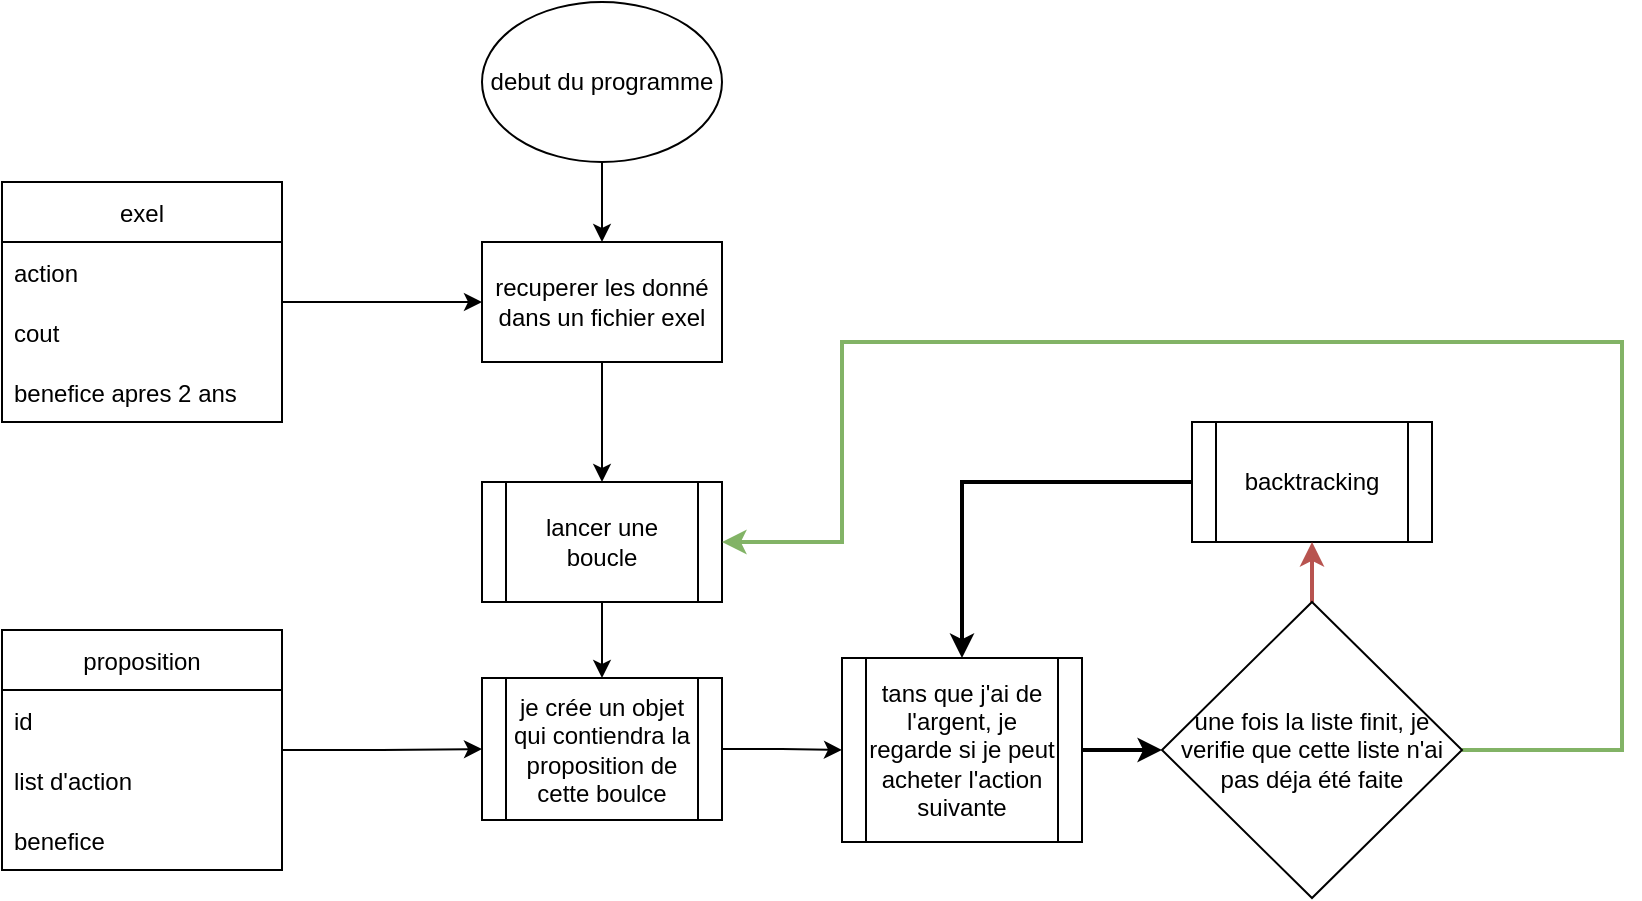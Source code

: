<mxfile version="16.6.3" type="device"><diagram id="5MLyHwI-gwPW9yz-Jp-d" name="Page-1"><mxGraphModel dx="996" dy="645" grid="1" gridSize="10" guides="1" tooltips="1" connect="1" arrows="1" fold="1" page="1" pageScale="1" pageWidth="1169" pageHeight="827" math="0" shadow="0"><root><mxCell id="0"/><mxCell id="1" parent="0"/><mxCell id="WQAMbg3amwWItzBdlfKl-7" style="edgeStyle=orthogonalEdgeStyle;rounded=0;orthogonalLoop=1;jettySize=auto;html=1;entryX=0.5;entryY=0;entryDx=0;entryDy=0;" edge="1" parent="1" source="WQAMbg3amwWItzBdlfKl-1" target="WQAMbg3amwWItzBdlfKl-2"><mxGeometry relative="1" as="geometry"/></mxCell><mxCell id="WQAMbg3amwWItzBdlfKl-1" value="debut du programme" style="ellipse;whiteSpace=wrap;html=1;" vertex="1" parent="1"><mxGeometry x="300" y="40" width="120" height="80" as="geometry"/></mxCell><mxCell id="WQAMbg3amwWItzBdlfKl-15" style="edgeStyle=orthogonalEdgeStyle;rounded=0;orthogonalLoop=1;jettySize=auto;html=1;entryX=0.5;entryY=0;entryDx=0;entryDy=0;" edge="1" parent="1" source="WQAMbg3amwWItzBdlfKl-2" target="WQAMbg3amwWItzBdlfKl-10"><mxGeometry relative="1" as="geometry"/></mxCell><mxCell id="WQAMbg3amwWItzBdlfKl-2" value="recuperer les donné dans un fichier exel" style="rounded=0;whiteSpace=wrap;html=1;" vertex="1" parent="1"><mxGeometry x="300" y="160" width="120" height="60" as="geometry"/></mxCell><mxCell id="WQAMbg3amwWItzBdlfKl-9" style="edgeStyle=orthogonalEdgeStyle;rounded=0;orthogonalLoop=1;jettySize=auto;html=1;entryX=0;entryY=0.5;entryDx=0;entryDy=0;" edge="1" parent="1" source="WQAMbg3amwWItzBdlfKl-3" target="WQAMbg3amwWItzBdlfKl-2"><mxGeometry relative="1" as="geometry"/></mxCell><mxCell id="WQAMbg3amwWItzBdlfKl-3" value="exel" style="swimlane;fontStyle=0;childLayout=stackLayout;horizontal=1;startSize=30;horizontalStack=0;resizeParent=1;resizeParentMax=0;resizeLast=0;collapsible=1;marginBottom=0;" vertex="1" parent="1"><mxGeometry x="60" y="130" width="140" height="120" as="geometry"/></mxCell><mxCell id="WQAMbg3amwWItzBdlfKl-4" value="action" style="text;strokeColor=none;fillColor=none;align=left;verticalAlign=middle;spacingLeft=4;spacingRight=4;overflow=hidden;points=[[0,0.5],[1,0.5]];portConstraint=eastwest;rotatable=0;" vertex="1" parent="WQAMbg3amwWItzBdlfKl-3"><mxGeometry y="30" width="140" height="30" as="geometry"/></mxCell><mxCell id="WQAMbg3amwWItzBdlfKl-5" value="cout" style="text;strokeColor=none;fillColor=none;align=left;verticalAlign=middle;spacingLeft=4;spacingRight=4;overflow=hidden;points=[[0,0.5],[1,0.5]];portConstraint=eastwest;rotatable=0;" vertex="1" parent="WQAMbg3amwWItzBdlfKl-3"><mxGeometry y="60" width="140" height="30" as="geometry"/></mxCell><mxCell id="WQAMbg3amwWItzBdlfKl-6" value="benefice apres 2 ans" style="text;strokeColor=none;fillColor=none;align=left;verticalAlign=middle;spacingLeft=4;spacingRight=4;overflow=hidden;points=[[0,0.5],[1,0.5]];portConstraint=eastwest;rotatable=0;" vertex="1" parent="WQAMbg3amwWItzBdlfKl-3"><mxGeometry y="90" width="140" height="30" as="geometry"/></mxCell><mxCell id="WQAMbg3amwWItzBdlfKl-18" style="edgeStyle=orthogonalEdgeStyle;rounded=0;orthogonalLoop=1;jettySize=auto;html=1;entryX=0.5;entryY=0;entryDx=0;entryDy=0;" edge="1" parent="1" source="WQAMbg3amwWItzBdlfKl-10" target="WQAMbg3amwWItzBdlfKl-16"><mxGeometry relative="1" as="geometry"/></mxCell><mxCell id="WQAMbg3amwWItzBdlfKl-10" value="lancer une boucle" style="shape=process;whiteSpace=wrap;html=1;backgroundOutline=1;" vertex="1" parent="1"><mxGeometry x="300" y="280" width="120" height="60" as="geometry"/></mxCell><mxCell id="WQAMbg3amwWItzBdlfKl-17" style="edgeStyle=orthogonalEdgeStyle;rounded=0;orthogonalLoop=1;jettySize=auto;html=1;entryX=0;entryY=0.5;entryDx=0;entryDy=0;" edge="1" parent="1" source="WQAMbg3amwWItzBdlfKl-11" target="WQAMbg3amwWItzBdlfKl-16"><mxGeometry relative="1" as="geometry"/></mxCell><mxCell id="WQAMbg3amwWItzBdlfKl-11" value="proposition" style="swimlane;fontStyle=0;childLayout=stackLayout;horizontal=1;startSize=30;horizontalStack=0;resizeParent=1;resizeParentMax=0;resizeLast=0;collapsible=1;marginBottom=0;" vertex="1" parent="1"><mxGeometry x="60" y="354" width="140" height="120" as="geometry"/></mxCell><mxCell id="WQAMbg3amwWItzBdlfKl-12" value="id" style="text;strokeColor=none;fillColor=none;align=left;verticalAlign=middle;spacingLeft=4;spacingRight=4;overflow=hidden;points=[[0,0.5],[1,0.5]];portConstraint=eastwest;rotatable=0;" vertex="1" parent="WQAMbg3amwWItzBdlfKl-11"><mxGeometry y="30" width="140" height="30" as="geometry"/></mxCell><mxCell id="WQAMbg3amwWItzBdlfKl-13" value="list d'action" style="text;strokeColor=none;fillColor=none;align=left;verticalAlign=middle;spacingLeft=4;spacingRight=4;overflow=hidden;points=[[0,0.5],[1,0.5]];portConstraint=eastwest;rotatable=0;" vertex="1" parent="WQAMbg3amwWItzBdlfKl-11"><mxGeometry y="60" width="140" height="30" as="geometry"/></mxCell><mxCell id="WQAMbg3amwWItzBdlfKl-14" value="benefice" style="text;strokeColor=none;fillColor=none;align=left;verticalAlign=middle;spacingLeft=4;spacingRight=4;overflow=hidden;points=[[0,0.5],[1,0.5]];portConstraint=eastwest;rotatable=0;" vertex="1" parent="WQAMbg3amwWItzBdlfKl-11"><mxGeometry y="90" width="140" height="30" as="geometry"/></mxCell><mxCell id="WQAMbg3amwWItzBdlfKl-23" style="edgeStyle=orthogonalEdgeStyle;rounded=0;orthogonalLoop=1;jettySize=auto;html=1;entryX=0;entryY=0.5;entryDx=0;entryDy=0;" edge="1" parent="1" source="WQAMbg3amwWItzBdlfKl-16" target="WQAMbg3amwWItzBdlfKl-19"><mxGeometry relative="1" as="geometry"/></mxCell><mxCell id="WQAMbg3amwWItzBdlfKl-16" value="je crée un objet qui contiendra la proposition de cette boulce" style="shape=process;whiteSpace=wrap;html=1;backgroundOutline=1;" vertex="1" parent="1"><mxGeometry x="300" y="378" width="120" height="71" as="geometry"/></mxCell><mxCell id="WQAMbg3amwWItzBdlfKl-24" style="edgeStyle=orthogonalEdgeStyle;rounded=0;orthogonalLoop=1;jettySize=auto;html=1;entryX=0;entryY=0.5;entryDx=0;entryDy=0;strokeWidth=2;" edge="1" parent="1" source="WQAMbg3amwWItzBdlfKl-19" target="WQAMbg3amwWItzBdlfKl-22"><mxGeometry relative="1" as="geometry"/></mxCell><mxCell id="WQAMbg3amwWItzBdlfKl-19" value="tans que j'ai de l'argent, je regarde si je peut acheter l'action suivante" style="shape=process;whiteSpace=wrap;html=1;backgroundOutline=1;" vertex="1" parent="1"><mxGeometry x="480" y="368" width="120" height="92" as="geometry"/></mxCell><mxCell id="WQAMbg3amwWItzBdlfKl-27" style="edgeStyle=orthogonalEdgeStyle;rounded=0;orthogonalLoop=1;jettySize=auto;html=1;entryX=0.5;entryY=0;entryDx=0;entryDy=0;strokeWidth=2;" edge="1" parent="1" source="WQAMbg3amwWItzBdlfKl-21" target="WQAMbg3amwWItzBdlfKl-19"><mxGeometry relative="1" as="geometry"/></mxCell><mxCell id="WQAMbg3amwWItzBdlfKl-21" value="backtracking" style="shape=process;whiteSpace=wrap;html=1;backgroundOutline=1;" vertex="1" parent="1"><mxGeometry x="655" y="250" width="120" height="60" as="geometry"/></mxCell><mxCell id="WQAMbg3amwWItzBdlfKl-25" style="edgeStyle=orthogonalEdgeStyle;rounded=0;orthogonalLoop=1;jettySize=auto;html=1;entryX=0.5;entryY=1;entryDx=0;entryDy=0;fillColor=#f8cecc;strokeColor=#b85450;strokeWidth=2;" edge="1" parent="1" source="WQAMbg3amwWItzBdlfKl-22" target="WQAMbg3amwWItzBdlfKl-21"><mxGeometry relative="1" as="geometry"/></mxCell><mxCell id="WQAMbg3amwWItzBdlfKl-26" style="edgeStyle=orthogonalEdgeStyle;rounded=0;orthogonalLoop=1;jettySize=auto;html=1;entryX=1;entryY=0.5;entryDx=0;entryDy=0;fillColor=#d5e8d4;strokeColor=#82b366;strokeWidth=2;" edge="1" parent="1" source="WQAMbg3amwWItzBdlfKl-22" target="WQAMbg3amwWItzBdlfKl-10"><mxGeometry relative="1" as="geometry"><Array as="points"><mxPoint x="870" y="414"/><mxPoint x="870" y="210"/><mxPoint x="480" y="210"/><mxPoint x="480" y="310"/></Array></mxGeometry></mxCell><mxCell id="WQAMbg3amwWItzBdlfKl-22" value="&lt;span&gt;une fois la liste finit, je verifie que cette liste n'ai pas déja été faite&lt;/span&gt;" style="rhombus;whiteSpace=wrap;html=1;" vertex="1" parent="1"><mxGeometry x="640" y="340" width="150" height="148" as="geometry"/></mxCell></root></mxGraphModel></diagram></mxfile>